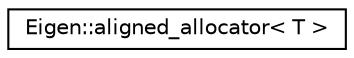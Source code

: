 digraph "Graphical Class Hierarchy"
{
  edge [fontname="Helvetica",fontsize="10",labelfontname="Helvetica",labelfontsize="10"];
  node [fontname="Helvetica",fontsize="10",shape=record];
  rankdir="LR";
  Node1 [label="Eigen::aligned_allocator\< T \>",height=0.2,width=0.4,color="black", fillcolor="white", style="filled",URL="$class_eigen_1_1aligned__allocator.html",tooltip="STL compatible allocator to use with with 16 byte aligned types. "];
}
